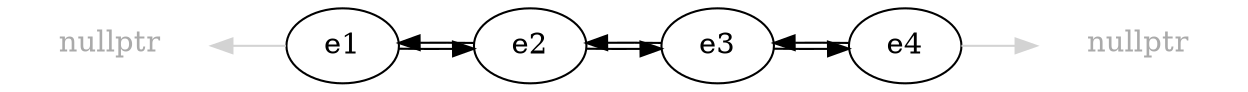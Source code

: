 digraph structs {
    graph [overlap = false]
    nodesep=.05;
    rankdir=LR;

    nullptr1 [label=< <font color="#aaaaaa">nullptr</font> > color=invis]
    nullptr2 [label=< <font color="#aaaaaa">nullptr</font> > color=invis]

    nullptr2 -> e1 [color=lightgrey dir=back weight=10]
    e1 -> e2 -> e3 -> e4 [weight=10]
    e4 -> e3 -> e2 -> e1 [constraint=false]

    e4 -> nullptr1 [color=lightgrey]

}
